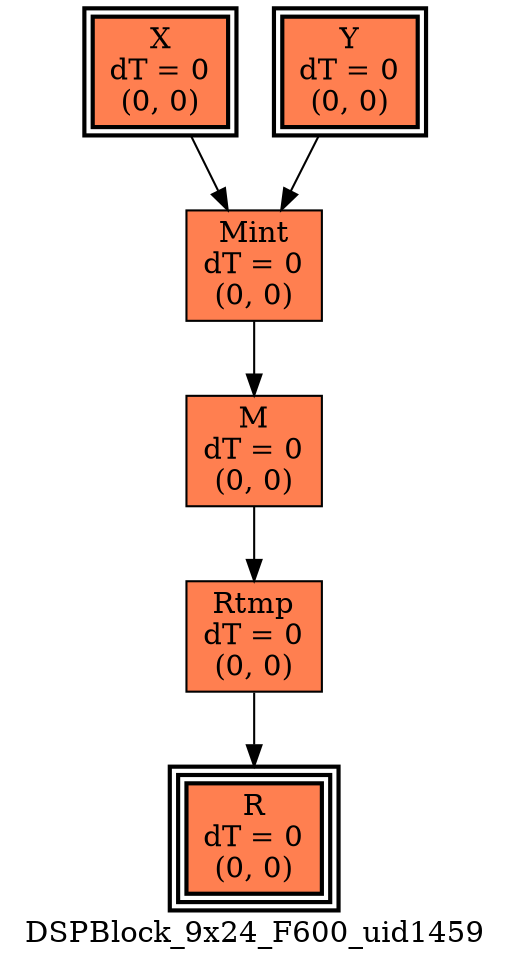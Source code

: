 digraph DSPBlock_9x24_F600_uid1459
{
	//graph drawing options
	label=DSPBlock_9x24_F600_uid1459;
	labelloc=bottom;
	labeljust=right;
	ratio=auto;
	nodesep=0.25;
	ranksep=0.5;

	//input/output signals of operator DSPBlock_9x24_F600_uid1459
	X__DSPBlock_9x24_F600_uid1459 [ label="X\ndT = 0\n(0, 0)", shape=box, color=black, style="bold, filled", fillcolor=coral, peripheries=2 ];
	Y__DSPBlock_9x24_F600_uid1459 [ label="Y\ndT = 0\n(0, 0)", shape=box, color=black, style="bold, filled", fillcolor=coral, peripheries=2 ];
	R__DSPBlock_9x24_F600_uid1459 [ label="R\ndT = 0\n(0, 0)", shape=box, color=black, style="bold, filled", fillcolor=coral, peripheries=3 ];
	{rank=same X__DSPBlock_9x24_F600_uid1459, Y__DSPBlock_9x24_F600_uid1459};
	{rank=same R__DSPBlock_9x24_F600_uid1459};
	//internal signals of operator DSPBlock_9x24_F600_uid1459
	Mint__DSPBlock_9x24_F600_uid1459 [ label="Mint\ndT = 0\n(0, 0)", shape=box, color=black, style=filled, fillcolor=coral, peripheries=1 ];
	M__DSPBlock_9x24_F600_uid1459 [ label="M\ndT = 0\n(0, 0)", shape=box, color=black, style=filled, fillcolor=coral, peripheries=1 ];
	Rtmp__DSPBlock_9x24_F600_uid1459 [ label="Rtmp\ndT = 0\n(0, 0)", shape=box, color=black, style=filled, fillcolor=coral, peripheries=1 ];

	//subcomponents of operator DSPBlock_9x24_F600_uid1459

	//input and internal signal connections of operator DSPBlock_9x24_F600_uid1459
	X__DSPBlock_9x24_F600_uid1459 -> Mint__DSPBlock_9x24_F600_uid1459 [ arrowhead=normal, arrowsize=1.0, arrowtail=normal, color=black, dir=forward  ];
	Y__DSPBlock_9x24_F600_uid1459 -> Mint__DSPBlock_9x24_F600_uid1459 [ arrowhead=normal, arrowsize=1.0, arrowtail=normal, color=black, dir=forward  ];
	Mint__DSPBlock_9x24_F600_uid1459 -> M__DSPBlock_9x24_F600_uid1459 [ arrowhead=normal, arrowsize=1.0, arrowtail=normal, color=black, dir=forward  ];
	M__DSPBlock_9x24_F600_uid1459 -> Rtmp__DSPBlock_9x24_F600_uid1459 [ arrowhead=normal, arrowsize=1.0, arrowtail=normal, color=black, dir=forward  ];
	Rtmp__DSPBlock_9x24_F600_uid1459 -> R__DSPBlock_9x24_F600_uid1459 [ arrowhead=normal, arrowsize=1.0, arrowtail=normal, color=black, dir=forward  ];
}

